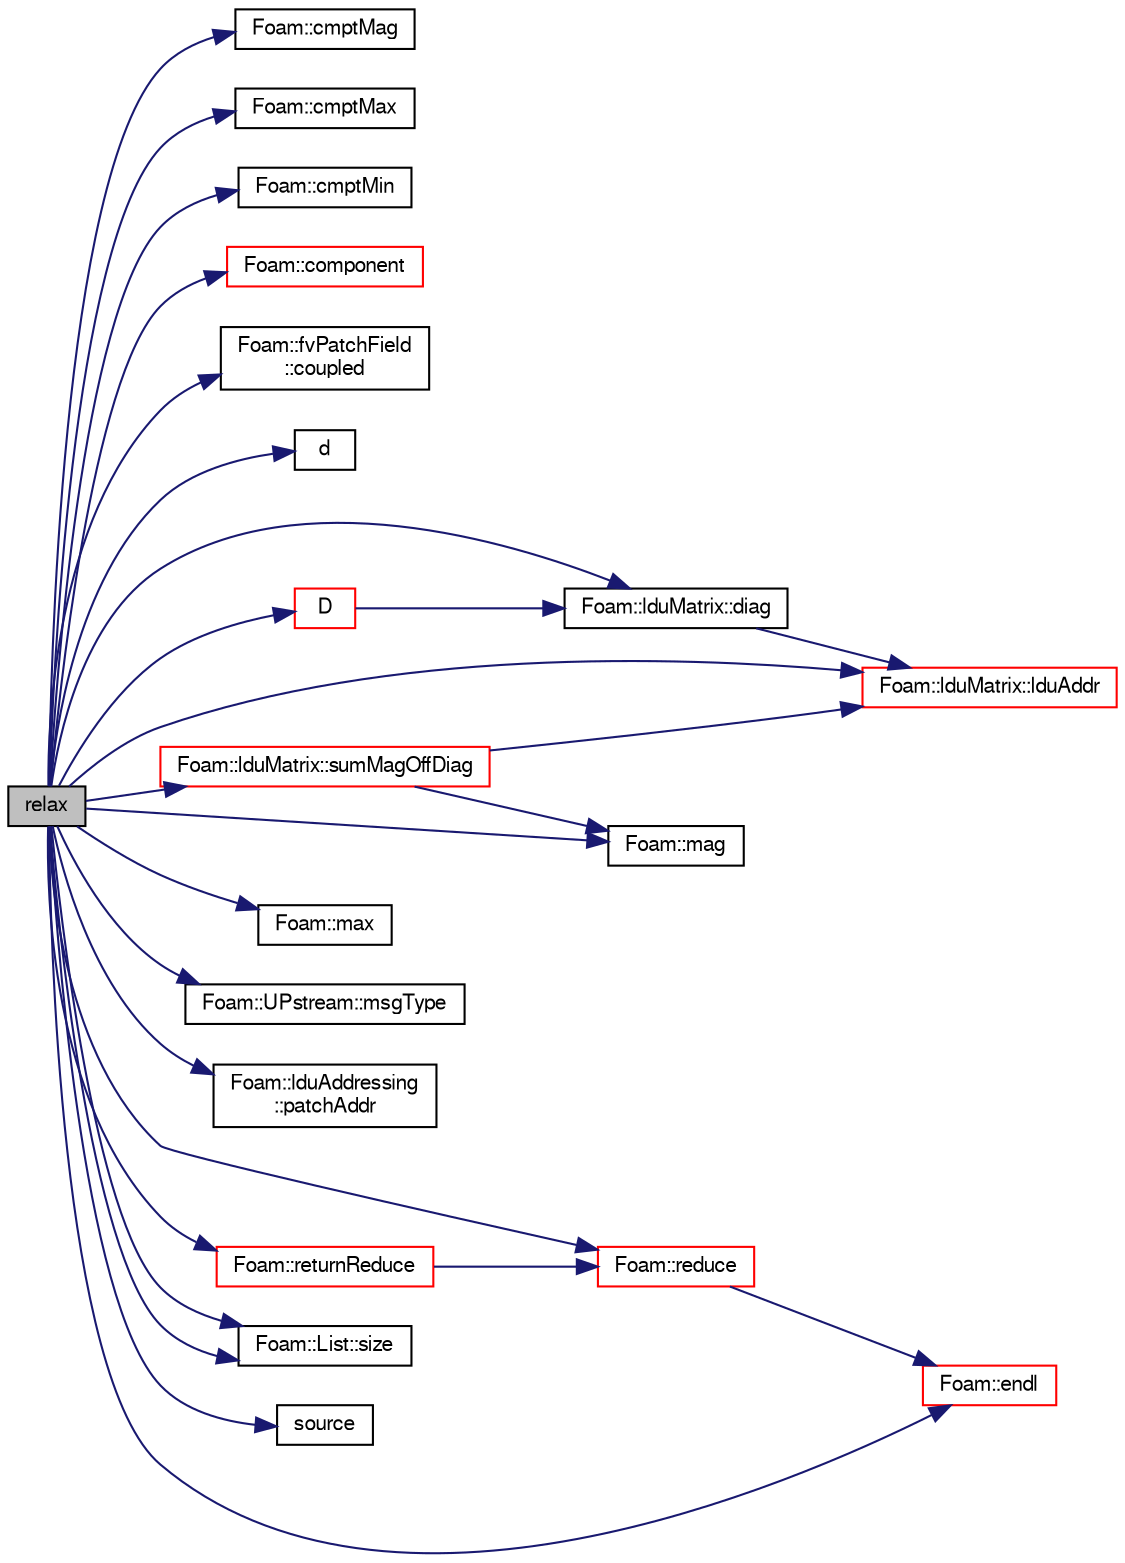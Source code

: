 digraph "relax"
{
  bgcolor="transparent";
  edge [fontname="FreeSans",fontsize="10",labelfontname="FreeSans",labelfontsize="10"];
  node [fontname="FreeSans",fontsize="10",shape=record];
  rankdir="LR";
  Node3131 [label="relax",height=0.2,width=0.4,color="black", fillcolor="grey75", style="filled", fontcolor="black"];
  Node3131 -> Node3132 [color="midnightblue",fontsize="10",style="solid",fontname="FreeSans"];
  Node3132 [label="Foam::cmptMag",height=0.2,width=0.4,color="black",URL="$a21124.html#acf2383c8a0a1d5fef3eb5255b950229d"];
  Node3131 -> Node3133 [color="midnightblue",fontsize="10",style="solid",fontname="FreeSans"];
  Node3133 [label="Foam::cmptMax",height=0.2,width=0.4,color="black",URL="$a21124.html#ab0e593317f8c0ebd299809089f27b307"];
  Node3131 -> Node3134 [color="midnightblue",fontsize="10",style="solid",fontname="FreeSans"];
  Node3134 [label="Foam::cmptMin",height=0.2,width=0.4,color="black",URL="$a21124.html#a4b2a4d10cca98cdf1b0f9667b5d8d556"];
  Node3131 -> Node3135 [color="midnightblue",fontsize="10",style="solid",fontname="FreeSans"];
  Node3135 [label="Foam::component",height=0.2,width=0.4,color="red",URL="$a21124.html#a38788135ad21a6daaf3af2a761b33508"];
  Node3131 -> Node3137 [color="midnightblue",fontsize="10",style="solid",fontname="FreeSans"];
  Node3137 [label="Foam::fvPatchField\l::coupled",height=0.2,width=0.4,color="black",URL="$a22354.html#a39c01db0e66d00fe0621a0c7e5fc4ead",tooltip="Return true if this patch field is coupled. "];
  Node3131 -> Node3138 [color="midnightblue",fontsize="10",style="solid",fontname="FreeSans"];
  Node3138 [label="d",height=0.2,width=0.4,color="black",URL="$a38951.html#aa182a9055736468dd160f12649a01fd1"];
  Node3131 -> Node3139 [color="midnightblue",fontsize="10",style="solid",fontname="FreeSans"];
  Node3139 [label="D",height=0.2,width=0.4,color="red",URL="$a22358.html#ad2d69aee8d31c2363af13279e853b709",tooltip="Return the matrix scalar diagonal. "];
  Node3139 -> Node3140 [color="midnightblue",fontsize="10",style="solid",fontname="FreeSans"];
  Node3140 [label="Foam::lduMatrix::diag",height=0.2,width=0.4,color="black",URL="$a26882.html#a9140aaa9630c2cba2fe28369a649f2f0"];
  Node3140 -> Node3141 [color="midnightblue",fontsize="10",style="solid",fontname="FreeSans"];
  Node3141 [label="Foam::lduMatrix::lduAddr",height=0.2,width=0.4,color="red",URL="$a26882.html#a9b4176b96c4c508a072b5c69fb71b861",tooltip="Return the LDU addressing. "];
  Node3131 -> Node3140 [color="midnightblue",fontsize="10",style="solid",fontname="FreeSans"];
  Node3131 -> Node3168 [color="midnightblue",fontsize="10",style="solid",fontname="FreeSans"];
  Node3168 [label="Foam::endl",height=0.2,width=0.4,color="red",URL="$a21124.html#a2db8fe02a0d3909e9351bb4275b23ce4",tooltip="Add newline and flush stream. "];
  Node3131 -> Node3141 [color="midnightblue",fontsize="10",style="solid",fontname="FreeSans"];
  Node3131 -> Node3228 [color="midnightblue",fontsize="10",style="solid",fontname="FreeSans"];
  Node3228 [label="Foam::mag",height=0.2,width=0.4,color="black",URL="$a21124.html#a929da2a3fdcf3dacbbe0487d3a330dae"];
  Node3131 -> Node3376 [color="midnightblue",fontsize="10",style="solid",fontname="FreeSans"];
  Node3376 [label="Foam::max",height=0.2,width=0.4,color="black",URL="$a21124.html#ac993e906cf2774ae77e666bc24e81733"];
  Node3131 -> Node3279 [color="midnightblue",fontsize="10",style="solid",fontname="FreeSans"];
  Node3279 [label="Foam::UPstream::msgType",height=0.2,width=0.4,color="black",URL="$a26270.html#ae5b8fe6652f6320aa6c7f5c44b6f01b7",tooltip="Message tag of standard messages. "];
  Node3131 -> Node3490 [color="midnightblue",fontsize="10",style="solid",fontname="FreeSans"];
  Node3490 [label="Foam::lduAddressing\l::patchAddr",height=0.2,width=0.4,color="black",URL="$a26850.html#afe45d3f196bb2fd7dcbcb70fc2674ea3",tooltip="Return patch to internal addressing given patch number. "];
  Node3131 -> Node3491 [color="midnightblue",fontsize="10",style="solid",fontname="FreeSans"];
  Node3491 [label="Foam::reduce",height=0.2,width=0.4,color="red",URL="$a21124.html#a7ffd6af4acc2eb9ba72ee296b5ecda23"];
  Node3491 -> Node3168 [color="midnightblue",fontsize="10",style="solid",fontname="FreeSans"];
  Node3131 -> Node3493 [color="midnightblue",fontsize="10",style="solid",fontname="FreeSans"];
  Node3493 [label="Foam::returnReduce",height=0.2,width=0.4,color="red",URL="$a21124.html#a8d528a67d2a9c6fe4fb94bc86872624b"];
  Node3493 -> Node3491 [color="midnightblue",fontsize="10",style="solid",fontname="FreeSans"];
  Node3131 -> Node3236 [color="midnightblue",fontsize="10",style="solid",fontname="FreeSans"];
  Node3236 [label="Foam::List::size",height=0.2,width=0.4,color="black",URL="$a25694.html#a8a5f6fa29bd4b500caf186f60245b384",tooltip="Override size to be inconsistent with allocated storage. "];
  Node3131 -> Node3236 [color="midnightblue",fontsize="10",style="solid",fontname="FreeSans"];
  Node3131 -> Node3495 [color="midnightblue",fontsize="10",style="solid",fontname="FreeSans"];
  Node3495 [label="source",height=0.2,width=0.4,color="black",URL="$a22358.html#a4c49d61a0e11bbdadf6646dbe3740560"];
  Node3131 -> Node3496 [color="midnightblue",fontsize="10",style="solid",fontname="FreeSans"];
  Node3496 [label="Foam::lduMatrix::sumMagOffDiag",height=0.2,width=0.4,color="red",URL="$a26882.html#abcea6927adad977b250dc984505099f0"];
  Node3496 -> Node3141 [color="midnightblue",fontsize="10",style="solid",fontname="FreeSans"];
  Node3496 -> Node3228 [color="midnightblue",fontsize="10",style="solid",fontname="FreeSans"];
}
